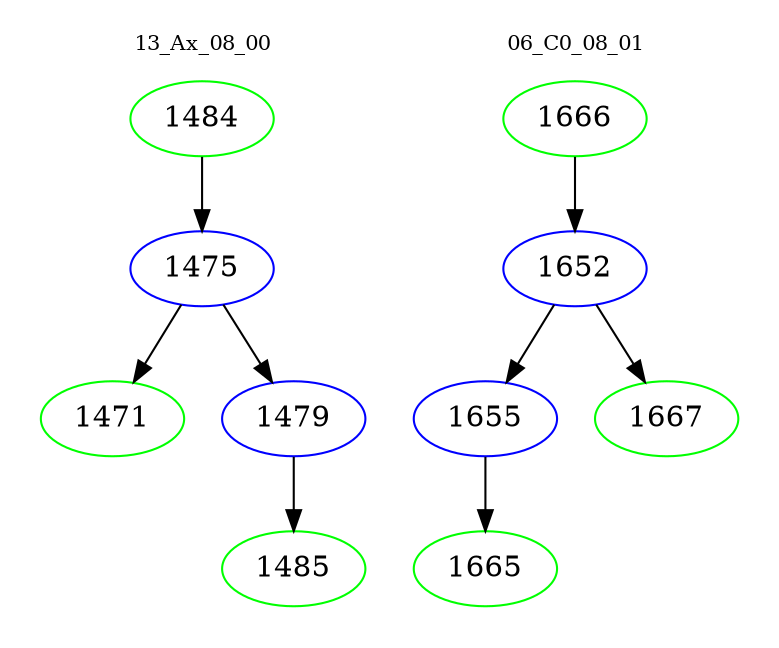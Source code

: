 digraph{
subgraph cluster_0 {
color = white
label = "13_Ax_08_00";
fontsize=10;
T0_1484 [label="1484", color="green"]
T0_1484 -> T0_1475 [color="black"]
T0_1475 [label="1475", color="blue"]
T0_1475 -> T0_1471 [color="black"]
T0_1471 [label="1471", color="green"]
T0_1475 -> T0_1479 [color="black"]
T0_1479 [label="1479", color="blue"]
T0_1479 -> T0_1485 [color="black"]
T0_1485 [label="1485", color="green"]
}
subgraph cluster_1 {
color = white
label = "06_C0_08_01";
fontsize=10;
T1_1666 [label="1666", color="green"]
T1_1666 -> T1_1652 [color="black"]
T1_1652 [label="1652", color="blue"]
T1_1652 -> T1_1655 [color="black"]
T1_1655 [label="1655", color="blue"]
T1_1655 -> T1_1665 [color="black"]
T1_1665 [label="1665", color="green"]
T1_1652 -> T1_1667 [color="black"]
T1_1667 [label="1667", color="green"]
}
}
